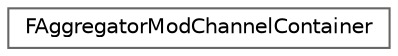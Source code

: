 digraph "Graphical Class Hierarchy"
{
 // INTERACTIVE_SVG=YES
 // LATEX_PDF_SIZE
  bgcolor="transparent";
  edge [fontname=Helvetica,fontsize=10,labelfontname=Helvetica,labelfontsize=10];
  node [fontname=Helvetica,fontsize=10,shape=box,height=0.2,width=0.4];
  rankdir="LR";
  Node0 [id="Node000000",label="FAggregatorModChannelContainer",height=0.2,width=0.4,color="grey40", fillcolor="white", style="filled",URL="$df/d06/structFAggregatorModChannelContainer.html",tooltip="Struct representing a container of modifier channels."];
}
